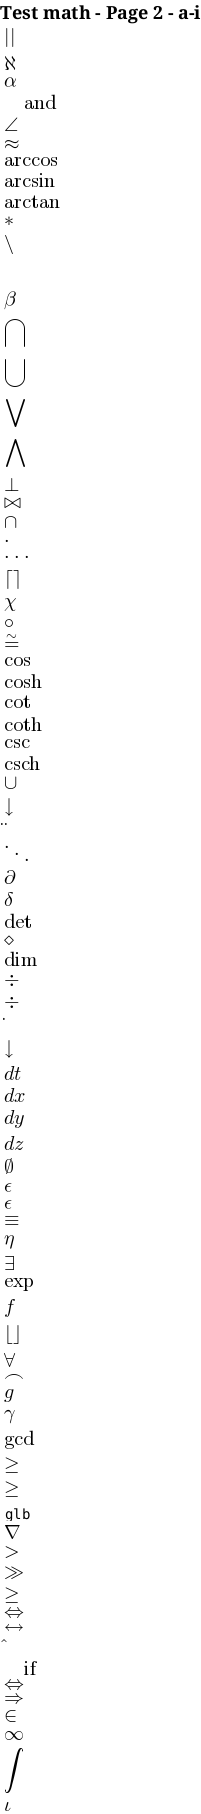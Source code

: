 {
  "sha1": "nf1nez32rj7r40n38vfbrkc5a2i58lb",
  "insertion": {
    "when": "2024-06-20T20:29:41.046Z",
    "url": "https://github.com/plantuml/plantuml/pull/1767",
    "user": "The-Lum"
  }
}
@startcreole math-Page-2
= Test math - Page 2 - a-i
<math>abs</math>
<math>aleph</math>
<math>alpha</math>
<math>and</math>
<math>angle</math>
<math>approx</math>
<math>arccos</math>
<math>arcsin</math>
<math>arctan</math>
<math>ast</math>
<math>backslash</math>
<math>bar</math>
<math>bb</math>
<math>bbb</math>
<math>beta</math>
<math>bigcap</math>
<math>bigcup</math>
<math>bigvee</math>
<math>bigwedge</math>
<math>bot</math>
<math>bowtie</math>
<math>cap</math>
<math>cdot</math>
<math>cdots</math>
<math>ceil</math>
<math>chi</math>
<math>circ</math>
<math>cong</math>
<math>cos</math>
<math>cosh</math>
<math>cot</math>
<math>coth</math>
<math>csc</math>
<math>csch</math>
<math>cup</math>
<math>darr</math>
<math>ddot</math>
<math>ddots</math>
<math>del</math>
<math>delta</math>
<math>det</math>
<math>diamond</math>
<math>dim</math>
<math>div</math>
<math>divide</math>
<math>dot</math>
<math>downarrow</math>
<math>dt</math>
<math>dx</math>
<math>dy</math>
<math>dz</math>
<math>emptyset</math>
<math>epsi</math>
<math>epsilon</math>
<math>equiv</math>
<math>eta</math>
<math>exists</math>
<math>exp</math>
<math>f</math>
<math>floor</math>
<math>forall</math>
<math>frown</math>
<math>g</math>
<math>gamma</math>
<math>gcd</math>
<math>ge</math>
<math>geq</math>
<math>glb</math>
<math>grad</math>
<math>gt</math>
<math>mgt</math>
<math>gt=</math>
<math>hArr</math>
<math>harr</math>
<math>hat</math>
<math>if</math>
<math>iff</math>
<math>implies</math>
<math>in</math>
<math>infty</math>
<math>int</math>
<math>iota</math>
@endcreole
